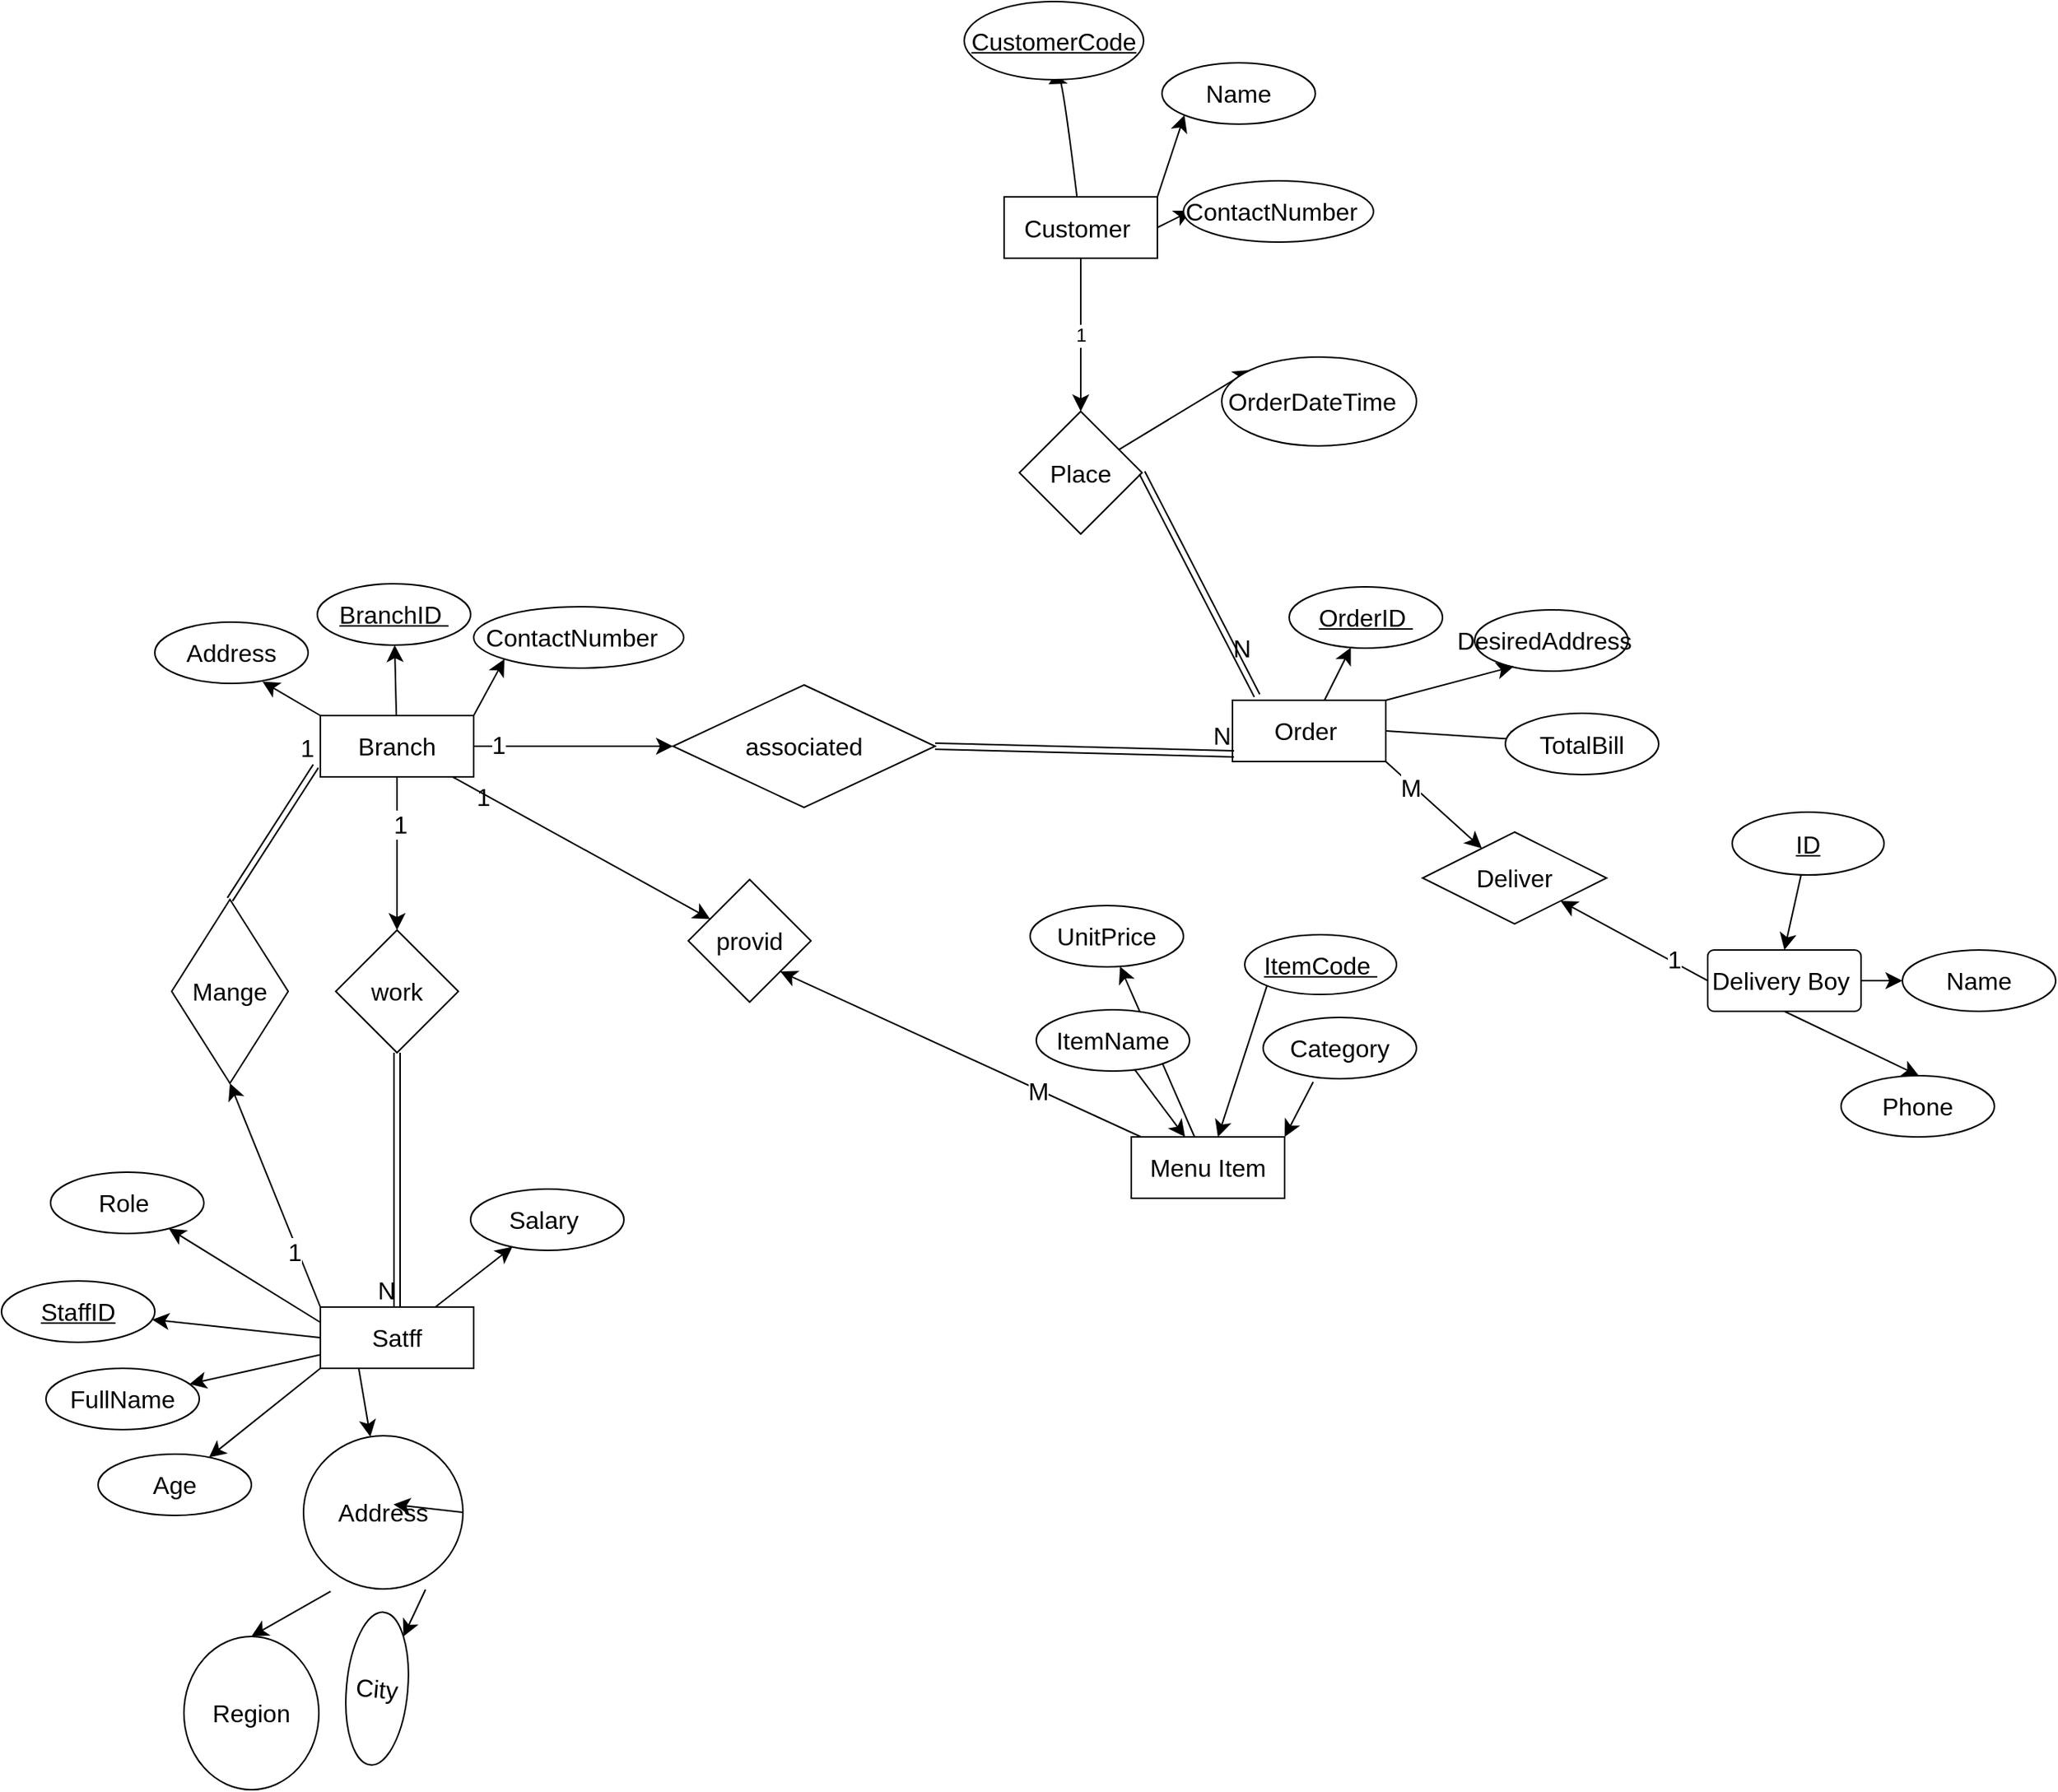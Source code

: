 <mxfile version="22.1.17" type="github">
  <diagram name="Page-1" id="SAqp4qNK8b6NkA4JYdUY">
    <mxGraphModel dx="3350" dy="1215" grid="0" gridSize="10" guides="1" tooltips="1" connect="1" arrows="1" fold="1" page="0" pageScale="1" pageWidth="850" pageHeight="1100" math="0" shadow="0">
      <root>
        <mxCell id="0" />
        <mxCell id="1" parent="0" />
        <mxCell id="2K0EcX-tQgdoXk2rNR8u-175" value="" style="edgeStyle=none;curved=1;rounded=0;orthogonalLoop=1;jettySize=auto;html=1;fontSize=12;startSize=8;endSize=8;" edge="1" parent="1" source="2K0EcX-tQgdoXk2rNR8u-1" target="2K0EcX-tQgdoXk2rNR8u-172">
          <mxGeometry relative="1" as="geometry" />
        </mxCell>
        <mxCell id="2K0EcX-tQgdoXk2rNR8u-192" value="" style="edgeStyle=none;curved=1;rounded=0;orthogonalLoop=1;jettySize=auto;html=1;fontSize=12;startSize=8;endSize=8;" edge="1" parent="1" source="2K0EcX-tQgdoXk2rNR8u-1" target="2K0EcX-tQgdoXk2rNR8u-191">
          <mxGeometry relative="1" as="geometry" />
        </mxCell>
        <mxCell id="2K0EcX-tQgdoXk2rNR8u-201" value="1" style="edgeLabel;html=1;align=center;verticalAlign=middle;resizable=0;points=[];fontSize=16;" vertex="1" connectable="0" parent="2K0EcX-tQgdoXk2rNR8u-192">
          <mxGeometry x="-0.411" y="2" relative="1" as="geometry">
            <mxPoint y="1" as="offset" />
          </mxGeometry>
        </mxCell>
        <mxCell id="2K0EcX-tQgdoXk2rNR8u-257" value="" style="edgeStyle=none;curved=1;rounded=0;orthogonalLoop=1;jettySize=auto;html=1;fontSize=12;startSize=8;endSize=8;" edge="1" parent="1" source="2K0EcX-tQgdoXk2rNR8u-1" target="2K0EcX-tQgdoXk2rNR8u-256">
          <mxGeometry relative="1" as="geometry" />
        </mxCell>
        <mxCell id="2K0EcX-tQgdoXk2rNR8u-267" value="" style="edgeStyle=none;curved=1;rounded=0;orthogonalLoop=1;jettySize=auto;html=1;fontSize=12;startSize=8;endSize=8;" edge="1" parent="1" source="2K0EcX-tQgdoXk2rNR8u-1" target="2K0EcX-tQgdoXk2rNR8u-266">
          <mxGeometry relative="1" as="geometry" />
        </mxCell>
        <mxCell id="2K0EcX-tQgdoXk2rNR8u-271" value="1" style="edgeLabel;html=1;align=center;verticalAlign=middle;resizable=0;points=[];fontSize=16;" vertex="1" connectable="0" parent="2K0EcX-tQgdoXk2rNR8u-267">
          <mxGeometry x="-0.765" y="1" relative="1" as="geometry">
            <mxPoint as="offset" />
          </mxGeometry>
        </mxCell>
        <mxCell id="2K0EcX-tQgdoXk2rNR8u-273" style="edgeStyle=none;curved=1;rounded=0;orthogonalLoop=1;jettySize=auto;html=1;exitX=1;exitY=0;exitDx=0;exitDy=0;entryX=0;entryY=1;entryDx=0;entryDy=0;fontSize=12;startSize=8;endSize=8;" edge="1" parent="1" source="2K0EcX-tQgdoXk2rNR8u-1" target="2K0EcX-tQgdoXk2rNR8u-173">
          <mxGeometry relative="1" as="geometry" />
        </mxCell>
        <mxCell id="2K0EcX-tQgdoXk2rNR8u-1" value="Branch" style="whiteSpace=wrap;html=1;align=center;fontSize=16;" vertex="1" parent="1">
          <mxGeometry x="-438" y="702" width="100" height="40" as="geometry" />
        </mxCell>
        <mxCell id="2K0EcX-tQgdoXk2rNR8u-172" value="BranchID&amp;nbsp;" style="ellipse;whiteSpace=wrap;html=1;align=center;fontStyle=4;fontSize=16;" vertex="1" parent="1">
          <mxGeometry x="-440" y="616" width="100" height="40" as="geometry" />
        </mxCell>
        <mxCell id="2K0EcX-tQgdoXk2rNR8u-173" value="ContactNumber&amp;nbsp;&amp;nbsp;" style="ellipse;whiteSpace=wrap;html=1;align=center;fontSize=16;" vertex="1" parent="1">
          <mxGeometry x="-338" y="631" width="137" height="40" as="geometry" />
        </mxCell>
        <mxCell id="2K0EcX-tQgdoXk2rNR8u-174" value="Address" style="ellipse;whiteSpace=wrap;html=1;align=center;fontSize=16;" vertex="1" parent="1">
          <mxGeometry x="-546" y="641" width="100" height="40" as="geometry" />
        </mxCell>
        <mxCell id="2K0EcX-tQgdoXk2rNR8u-197" style="edgeStyle=none;curved=1;rounded=0;orthogonalLoop=1;jettySize=auto;html=1;exitX=0;exitY=0;exitDx=0;exitDy=0;entryX=1;entryY=0.5;entryDx=0;entryDy=0;fontSize=12;startSize=8;endSize=8;" edge="1" parent="1" source="2K0EcX-tQgdoXk2rNR8u-176" target="2K0EcX-tQgdoXk2rNR8u-194">
          <mxGeometry relative="1" as="geometry" />
        </mxCell>
        <mxCell id="2K0EcX-tQgdoXk2rNR8u-200" value="1" style="edgeLabel;html=1;align=center;verticalAlign=middle;resizable=0;points=[];fontSize=16;" vertex="1" connectable="0" parent="2K0EcX-tQgdoXk2rNR8u-197">
          <mxGeometry x="-0.491" y="2" relative="1" as="geometry">
            <mxPoint as="offset" />
          </mxGeometry>
        </mxCell>
        <mxCell id="2K0EcX-tQgdoXk2rNR8u-203" value="" style="edgeStyle=none;curved=1;rounded=0;orthogonalLoop=1;jettySize=auto;html=1;fontSize=12;startSize=8;endSize=8;" edge="1" parent="1" source="2K0EcX-tQgdoXk2rNR8u-176" target="2K0EcX-tQgdoXk2rNR8u-178">
          <mxGeometry relative="1" as="geometry" />
        </mxCell>
        <mxCell id="2K0EcX-tQgdoXk2rNR8u-204" style="edgeStyle=none;curved=1;rounded=0;orthogonalLoop=1;jettySize=auto;html=1;exitX=0;exitY=0.25;exitDx=0;exitDy=0;fontSize=12;startSize=8;endSize=8;" edge="1" parent="1" source="2K0EcX-tQgdoXk2rNR8u-176" target="2K0EcX-tQgdoXk2rNR8u-180">
          <mxGeometry relative="1" as="geometry" />
        </mxCell>
        <mxCell id="2K0EcX-tQgdoXk2rNR8u-205" style="edgeStyle=none;curved=1;rounded=0;orthogonalLoop=1;jettySize=auto;html=1;exitX=0;exitY=0.5;exitDx=0;exitDy=0;fontSize=12;startSize=8;endSize=8;" edge="1" parent="1" source="2K0EcX-tQgdoXk2rNR8u-176" target="2K0EcX-tQgdoXk2rNR8u-177">
          <mxGeometry relative="1" as="geometry" />
        </mxCell>
        <mxCell id="2K0EcX-tQgdoXk2rNR8u-206" style="edgeStyle=none;curved=1;rounded=0;orthogonalLoop=1;jettySize=auto;html=1;exitX=0;exitY=1;exitDx=0;exitDy=0;fontSize=12;startSize=8;endSize=8;" edge="1" parent="1" source="2K0EcX-tQgdoXk2rNR8u-176" target="2K0EcX-tQgdoXk2rNR8u-179">
          <mxGeometry relative="1" as="geometry" />
        </mxCell>
        <mxCell id="2K0EcX-tQgdoXk2rNR8u-207" style="edgeStyle=none;curved=1;rounded=0;orthogonalLoop=1;jettySize=auto;html=1;exitX=0.25;exitY=1;exitDx=0;exitDy=0;fontSize=12;startSize=8;endSize=8;" edge="1" parent="1" source="2K0EcX-tQgdoXk2rNR8u-176" target="2K0EcX-tQgdoXk2rNR8u-181">
          <mxGeometry relative="1" as="geometry" />
        </mxCell>
        <mxCell id="2K0EcX-tQgdoXk2rNR8u-208" style="edgeStyle=none;curved=1;rounded=0;orthogonalLoop=1;jettySize=auto;html=1;exitX=0.75;exitY=0;exitDx=0;exitDy=0;fontSize=12;startSize=8;endSize=8;" edge="1" parent="1" source="2K0EcX-tQgdoXk2rNR8u-176" target="2K0EcX-tQgdoXk2rNR8u-182">
          <mxGeometry relative="1" as="geometry" />
        </mxCell>
        <mxCell id="2K0EcX-tQgdoXk2rNR8u-176" value="Satff" style="whiteSpace=wrap;html=1;align=center;fontSize=16;" vertex="1" parent="1">
          <mxGeometry x="-438" y="1088" width="100" height="40" as="geometry" />
        </mxCell>
        <mxCell id="2K0EcX-tQgdoXk2rNR8u-177" value="StaffID" style="ellipse;whiteSpace=wrap;html=1;align=center;fontStyle=4;fontSize=16;" vertex="1" parent="1">
          <mxGeometry x="-646" y="1071" width="100" height="40" as="geometry" />
        </mxCell>
        <mxCell id="2K0EcX-tQgdoXk2rNR8u-178" value="FullName" style="ellipse;whiteSpace=wrap;html=1;align=center;fontSize=16;" vertex="1" parent="1">
          <mxGeometry x="-617" y="1128" width="100" height="40" as="geometry" />
        </mxCell>
        <mxCell id="2K0EcX-tQgdoXk2rNR8u-179" value="Age" style="ellipse;whiteSpace=wrap;html=1;align=center;fontSize=16;" vertex="1" parent="1">
          <mxGeometry x="-583" y="1184" width="100" height="40" as="geometry" />
        </mxCell>
        <mxCell id="2K0EcX-tQgdoXk2rNR8u-180" value="Role&amp;nbsp;" style="ellipse;whiteSpace=wrap;html=1;align=center;fontSize=16;" vertex="1" parent="1">
          <mxGeometry x="-614" y="1000" width="100" height="40" as="geometry" />
        </mxCell>
        <mxCell id="2K0EcX-tQgdoXk2rNR8u-181" value="Address" style="ellipse;whiteSpace=wrap;html=1;align=center;fontSize=16;direction=south;" vertex="1" parent="1">
          <mxGeometry x="-449" y="1172" width="104" height="100" as="geometry" />
        </mxCell>
        <mxCell id="2K0EcX-tQgdoXk2rNR8u-182" value="Salary&amp;nbsp;" style="ellipse;whiteSpace=wrap;html=1;align=center;fontSize=16;" vertex="1" parent="1">
          <mxGeometry x="-340" y="1011" width="100" height="40" as="geometry" />
        </mxCell>
        <mxCell id="2K0EcX-tQgdoXk2rNR8u-183" value="" style="endArrow=classic;html=1;rounded=0;fontSize=12;startSize=8;endSize=8;curved=1;exitX=1.004;exitY=0.235;exitDx=0;exitDy=0;exitPerimeter=0;entryX=0;entryY=0;entryDx=0;entryDy=0;" edge="1" parent="1" source="2K0EcX-tQgdoXk2rNR8u-181" target="2K0EcX-tQgdoXk2rNR8u-187">
          <mxGeometry width="50" height="50" relative="1" as="geometry">
            <mxPoint x="-401" y="1234" as="sourcePoint" />
            <mxPoint x="-351" y="1184" as="targetPoint" />
          </mxGeometry>
        </mxCell>
        <mxCell id="2K0EcX-tQgdoXk2rNR8u-184" value="" style="endArrow=classic;html=1;rounded=0;fontSize=12;startSize=8;endSize=8;curved=1;exitX=1.016;exitY=0.83;exitDx=0;exitDy=0;exitPerimeter=0;entryX=0;entryY=0.5;entryDx=0;entryDy=0;" edge="1" parent="1" source="2K0EcX-tQgdoXk2rNR8u-181" target="2K0EcX-tQgdoXk2rNR8u-186">
          <mxGeometry width="50" height="50" relative="1" as="geometry">
            <mxPoint x="-401" y="1255" as="sourcePoint" />
            <mxPoint x="-329" y="1255" as="targetPoint" />
          </mxGeometry>
        </mxCell>
        <mxCell id="2K0EcX-tQgdoXk2rNR8u-186" value="Region" style="ellipse;whiteSpace=wrap;html=1;align=center;fontSize=16;direction=south;" vertex="1" parent="1">
          <mxGeometry x="-527" y="1303" width="88" height="100" as="geometry" />
        </mxCell>
        <mxCell id="2K0EcX-tQgdoXk2rNR8u-187" value="City" style="ellipse;whiteSpace=wrap;html=1;align=center;fontSize=16;rotation=5;direction=south;" vertex="1" parent="1">
          <mxGeometry x="-421" y="1287" width="40" height="100" as="geometry" />
        </mxCell>
        <mxCell id="2K0EcX-tQgdoXk2rNR8u-191" value="work" style="rhombus;whiteSpace=wrap;html=1;fontSize=16;" vertex="1" parent="1">
          <mxGeometry x="-428" y="842" width="80" height="80" as="geometry" />
        </mxCell>
        <mxCell id="2K0EcX-tQgdoXk2rNR8u-194" value="Mange" style="shape=rhombus;perimeter=rhombusPerimeter;whiteSpace=wrap;html=1;align=center;fontSize=16;direction=south;" vertex="1" parent="1">
          <mxGeometry x="-535" y="822" width="76" height="120" as="geometry" />
        </mxCell>
        <mxCell id="2K0EcX-tQgdoXk2rNR8u-198" value="" style="shape=link;html=1;rounded=0;fontSize=12;startSize=8;endSize=8;curved=1;exitX=0;exitY=0.5;exitDx=0;exitDy=0;" edge="1" parent="1" source="2K0EcX-tQgdoXk2rNR8u-194">
          <mxGeometry relative="1" as="geometry">
            <mxPoint x="-179" y="973" as="sourcePoint" />
            <mxPoint x="-441" y="735" as="targetPoint" />
          </mxGeometry>
        </mxCell>
        <mxCell id="2K0EcX-tQgdoXk2rNR8u-199" value="1" style="resizable=0;html=1;whiteSpace=wrap;align=right;verticalAlign=bottom;fontSize=16;" connectable="0" vertex="1" parent="2K0EcX-tQgdoXk2rNR8u-198">
          <mxGeometry x="1" relative="1" as="geometry" />
        </mxCell>
        <mxCell id="2K0EcX-tQgdoXk2rNR8u-213" value="" style="edgeStyle=none;curved=1;rounded=0;orthogonalLoop=1;jettySize=auto;html=1;fontSize=12;startSize=8;endSize=8;" edge="1" parent="1" source="2K0EcX-tQgdoXk2rNR8u-209">
          <mxGeometry relative="1" as="geometry">
            <mxPoint x="37" y="290" as="targetPoint" />
            <Array as="points">
              <mxPoint x="46" y="285" />
            </Array>
          </mxGeometry>
        </mxCell>
        <mxCell id="2K0EcX-tQgdoXk2rNR8u-214" style="edgeStyle=none;curved=1;rounded=0;orthogonalLoop=1;jettySize=auto;html=1;exitX=1;exitY=0;exitDx=0;exitDy=0;entryX=0;entryY=1;entryDx=0;entryDy=0;fontSize=12;startSize=8;endSize=8;" edge="1" parent="1" source="2K0EcX-tQgdoXk2rNR8u-209" target="2K0EcX-tQgdoXk2rNR8u-211">
          <mxGeometry relative="1" as="geometry" />
        </mxCell>
        <mxCell id="2K0EcX-tQgdoXk2rNR8u-215" style="edgeStyle=none;curved=1;rounded=0;orthogonalLoop=1;jettySize=auto;html=1;exitX=1;exitY=0.5;exitDx=0;exitDy=0;entryX=0;entryY=0.5;entryDx=0;entryDy=0;fontSize=12;startSize=8;endSize=8;" edge="1" parent="1" source="2K0EcX-tQgdoXk2rNR8u-209">
          <mxGeometry relative="1" as="geometry">
            <mxPoint x="130.0" y="372.5" as="targetPoint" />
          </mxGeometry>
        </mxCell>
        <mxCell id="2K0EcX-tQgdoXk2rNR8u-249" value="1" style="edgeStyle=none;curved=1;rounded=0;orthogonalLoop=1;jettySize=auto;html=1;fontSize=12;startSize=8;endSize=8;" edge="1" parent="1" source="2K0EcX-tQgdoXk2rNR8u-209" target="2K0EcX-tQgdoXk2rNR8u-248">
          <mxGeometry relative="1" as="geometry" />
        </mxCell>
        <mxCell id="2K0EcX-tQgdoXk2rNR8u-209" value="Customer&amp;nbsp;" style="whiteSpace=wrap;html=1;align=center;fontSize=16;" vertex="1" parent="1">
          <mxGeometry x="8" y="363.5" width="100" height="40" as="geometry" />
        </mxCell>
        <mxCell id="2K0EcX-tQgdoXk2rNR8u-210" value="CustomerCode" style="ellipse;whiteSpace=wrap;html=1;align=center;fontStyle=4;fontSize=16;" vertex="1" parent="1">
          <mxGeometry x="-18" y="236" width="117" height="51" as="geometry" />
        </mxCell>
        <mxCell id="2K0EcX-tQgdoXk2rNR8u-211" value="Name" style="ellipse;whiteSpace=wrap;html=1;align=center;fontSize=16;" vertex="1" parent="1">
          <mxGeometry x="111" y="276" width="100" height="40" as="geometry" />
        </mxCell>
        <mxCell id="2K0EcX-tQgdoXk2rNR8u-212" value="ContactNumber&amp;nbsp;&amp;nbsp;" style="ellipse;whiteSpace=wrap;html=1;align=center;fontSize=16;" vertex="1" parent="1">
          <mxGeometry x="125" y="353" width="124" height="40" as="geometry" />
        </mxCell>
        <mxCell id="2K0EcX-tQgdoXk2rNR8u-221" value="" style="edgeStyle=none;curved=1;rounded=0;orthogonalLoop=1;jettySize=auto;html=1;fontSize=12;startSize=8;endSize=8;" edge="1" parent="1" source="2K0EcX-tQgdoXk2rNR8u-216" target="2K0EcX-tQgdoXk2rNR8u-219">
          <mxGeometry relative="1" as="geometry" />
        </mxCell>
        <mxCell id="2K0EcX-tQgdoXk2rNR8u-258" style="edgeStyle=none;curved=1;rounded=0;orthogonalLoop=1;jettySize=auto;html=1;entryX=1;entryY=1;entryDx=0;entryDy=0;fontSize=12;startSize=8;endSize=8;" edge="1" parent="1" source="2K0EcX-tQgdoXk2rNR8u-216" target="2K0EcX-tQgdoXk2rNR8u-256">
          <mxGeometry relative="1" as="geometry" />
        </mxCell>
        <mxCell id="2K0EcX-tQgdoXk2rNR8u-260" value="M" style="edgeLabel;html=1;align=center;verticalAlign=middle;resizable=0;points=[];fontSize=16;" vertex="1" connectable="0" parent="2K0EcX-tQgdoXk2rNR8u-258">
          <mxGeometry x="-0.423" y="1" relative="1" as="geometry">
            <mxPoint as="offset" />
          </mxGeometry>
        </mxCell>
        <mxCell id="2K0EcX-tQgdoXk2rNR8u-216" value="Menu Item" style="whiteSpace=wrap;html=1;align=center;fontSize=16;" vertex="1" parent="1">
          <mxGeometry x="91" y="977" width="100" height="40" as="geometry" />
        </mxCell>
        <mxCell id="2K0EcX-tQgdoXk2rNR8u-223" style="edgeStyle=none;curved=1;rounded=0;orthogonalLoop=1;jettySize=auto;html=1;exitX=0;exitY=1;exitDx=0;exitDy=0;fontSize=12;startSize=8;endSize=8;" edge="1" parent="1" source="2K0EcX-tQgdoXk2rNR8u-217" target="2K0EcX-tQgdoXk2rNR8u-216">
          <mxGeometry relative="1" as="geometry" />
        </mxCell>
        <mxCell id="2K0EcX-tQgdoXk2rNR8u-217" value="ItemCode&amp;nbsp;" style="ellipse;whiteSpace=wrap;html=1;align=center;fontStyle=4;fontSize=16;" vertex="1" parent="1">
          <mxGeometry x="165" y="845" width="99" height="39" as="geometry" />
        </mxCell>
        <mxCell id="2K0EcX-tQgdoXk2rNR8u-222" value="" style="edgeStyle=none;curved=1;rounded=0;orthogonalLoop=1;jettySize=auto;html=1;fontSize=12;startSize=8;endSize=8;" edge="1" parent="1" source="2K0EcX-tQgdoXk2rNR8u-218" target="2K0EcX-tQgdoXk2rNR8u-216">
          <mxGeometry relative="1" as="geometry" />
        </mxCell>
        <mxCell id="2K0EcX-tQgdoXk2rNR8u-218" value="ItemName" style="ellipse;whiteSpace=wrap;html=1;align=center;fontSize=16;direction=west;" vertex="1" parent="1">
          <mxGeometry x="29" y="894" width="100" height="40" as="geometry" />
        </mxCell>
        <mxCell id="2K0EcX-tQgdoXk2rNR8u-219" value="UnitPrice" style="ellipse;whiteSpace=wrap;html=1;align=center;fontSize=16;" vertex="1" parent="1">
          <mxGeometry x="25" y="826" width="100" height="40" as="geometry" />
        </mxCell>
        <mxCell id="2K0EcX-tQgdoXk2rNR8u-224" style="edgeStyle=none;curved=1;rounded=0;orthogonalLoop=1;jettySize=auto;html=1;exitX=0;exitY=1;exitDx=0;exitDy=0;entryX=1;entryY=0;entryDx=0;entryDy=0;fontSize=12;startSize=8;endSize=8;" edge="1" parent="1" target="2K0EcX-tQgdoXk2rNR8u-216">
          <mxGeometry relative="1" as="geometry">
            <mxPoint x="209.645" y="941.142" as="sourcePoint" />
          </mxGeometry>
        </mxCell>
        <mxCell id="2K0EcX-tQgdoXk2rNR8u-220" value="Category" style="ellipse;whiteSpace=wrap;html=1;align=center;fontSize=16;" vertex="1" parent="1">
          <mxGeometry x="177" y="899" width="100" height="40" as="geometry" />
        </mxCell>
        <mxCell id="2K0EcX-tQgdoXk2rNR8u-239" value="" style="edgeStyle=none;curved=1;rounded=0;orthogonalLoop=1;jettySize=auto;html=1;fontSize=12;startSize=8;endSize=8;" edge="1" parent="1" source="2K0EcX-tQgdoXk2rNR8u-225" target="2K0EcX-tQgdoXk2rNR8u-226">
          <mxGeometry relative="1" as="geometry" />
        </mxCell>
        <mxCell id="2K0EcX-tQgdoXk2rNR8u-241" style="edgeStyle=none;curved=1;rounded=0;orthogonalLoop=1;jettySize=auto;html=1;exitX=1;exitY=0.5;exitDx=0;exitDy=0;entryX=0;entryY=0.5;entryDx=0;entryDy=0;fontSize=12;startSize=8;endSize=8;" edge="1" parent="1" source="2K0EcX-tQgdoXk2rNR8u-225">
          <mxGeometry relative="1" as="geometry">
            <mxPoint x="349" y="718.0" as="targetPoint" />
          </mxGeometry>
        </mxCell>
        <mxCell id="2K0EcX-tQgdoXk2rNR8u-242" style="edgeStyle=none;curved=1;rounded=0;orthogonalLoop=1;jettySize=auto;html=1;entryX=0;entryY=0;entryDx=0;entryDy=0;fontSize=12;startSize=8;endSize=8;" edge="1" parent="1" source="2K0EcX-tQgdoXk2rNR8u-248" target="2K0EcX-tQgdoXk2rNR8u-229">
          <mxGeometry relative="1" as="geometry" />
        </mxCell>
        <mxCell id="2K0EcX-tQgdoXk2rNR8u-274" style="edgeStyle=none;curved=1;rounded=0;orthogonalLoop=1;jettySize=auto;html=1;exitX=1;exitY=1;exitDx=0;exitDy=0;fontSize=12;startSize=8;endSize=8;" edge="1" parent="1" source="2K0EcX-tQgdoXk2rNR8u-225" target="2K0EcX-tQgdoXk2rNR8u-275">
          <mxGeometry relative="1" as="geometry">
            <mxPoint x="320.623" y="795.48" as="targetPoint" />
          </mxGeometry>
        </mxCell>
        <mxCell id="2K0EcX-tQgdoXk2rNR8u-278" value="M" style="edgeLabel;html=1;align=center;verticalAlign=middle;resizable=0;points=[];fontSize=16;" vertex="1" connectable="0" parent="2K0EcX-tQgdoXk2rNR8u-274">
          <mxGeometry x="-0.44" y="-2" relative="1" as="geometry">
            <mxPoint as="offset" />
          </mxGeometry>
        </mxCell>
        <mxCell id="2K0EcX-tQgdoXk2rNR8u-225" value="Order&amp;nbsp;" style="whiteSpace=wrap;html=1;align=center;fontSize=16;" vertex="1" parent="1">
          <mxGeometry x="157" y="692" width="100" height="40" as="geometry" />
        </mxCell>
        <mxCell id="2K0EcX-tQgdoXk2rNR8u-226" value="OrderID&amp;nbsp;" style="ellipse;whiteSpace=wrap;html=1;align=center;fontStyle=4;fontSize=16;" vertex="1" parent="1">
          <mxGeometry x="194" y="618" width="100" height="40" as="geometry" />
        </mxCell>
        <mxCell id="2K0EcX-tQgdoXk2rNR8u-227" value="DesiredAddress&amp;nbsp;&amp;nbsp;" style="ellipse;whiteSpace=wrap;html=1;align=center;fontSize=16;" vertex="1" parent="1">
          <mxGeometry x="315" y="633" width="100" height="40" as="geometry" />
        </mxCell>
        <mxCell id="2K0EcX-tQgdoXk2rNR8u-228" value="TotalBill" style="ellipse;whiteSpace=wrap;html=1;align=center;fontSize=16;" vertex="1" parent="1">
          <mxGeometry x="335" y="700.5" width="100" height="40" as="geometry" />
        </mxCell>
        <mxCell id="2K0EcX-tQgdoXk2rNR8u-229" value="OrderDateTime&amp;nbsp;&amp;nbsp;" style="ellipse;whiteSpace=wrap;html=1;align=center;fontSize=16;" vertex="1" parent="1">
          <mxGeometry x="150" y="468" width="127" height="58" as="geometry" />
        </mxCell>
        <mxCell id="2K0EcX-tQgdoXk2rNR8u-236" style="edgeStyle=none;curved=1;rounded=0;orthogonalLoop=1;jettySize=auto;html=1;exitX=1;exitY=0.5;exitDx=0;exitDy=0;fontSize=12;startSize=8;endSize=8;" edge="1" parent="1" source="2K0EcX-tQgdoXk2rNR8u-230" target="2K0EcX-tQgdoXk2rNR8u-232">
          <mxGeometry relative="1" as="geometry" />
        </mxCell>
        <mxCell id="2K0EcX-tQgdoXk2rNR8u-276" style="edgeStyle=none;curved=1;rounded=0;orthogonalLoop=1;jettySize=auto;html=1;exitX=0;exitY=0.5;exitDx=0;exitDy=0;entryX=1;entryY=1;entryDx=0;entryDy=0;fontSize=12;startSize=8;endSize=8;" edge="1" parent="1" source="2K0EcX-tQgdoXk2rNR8u-230" target="2K0EcX-tQgdoXk2rNR8u-275">
          <mxGeometry relative="1" as="geometry" />
        </mxCell>
        <mxCell id="2K0EcX-tQgdoXk2rNR8u-277" value="1" style="edgeLabel;html=1;align=center;verticalAlign=middle;resizable=0;points=[];fontSize=16;" vertex="1" connectable="0" parent="2K0EcX-tQgdoXk2rNR8u-276">
          <mxGeometry x="-0.495" y="-1" relative="1" as="geometry">
            <mxPoint x="1" as="offset" />
          </mxGeometry>
        </mxCell>
        <mxCell id="2K0EcX-tQgdoXk2rNR8u-230" value="Delivery Boy&amp;nbsp;" style="rounded=1;arcSize=10;whiteSpace=wrap;html=1;align=center;fontSize=16;" vertex="1" parent="1">
          <mxGeometry x="467" y="855" width="100" height="40" as="geometry" />
        </mxCell>
        <mxCell id="2K0EcX-tQgdoXk2rNR8u-235" value="" style="edgeStyle=none;curved=1;rounded=0;orthogonalLoop=1;jettySize=auto;html=1;fontSize=12;startSize=8;endSize=8;entryX=0.5;entryY=0;entryDx=0;entryDy=0;" edge="1" parent="1" source="2K0EcX-tQgdoXk2rNR8u-231" target="2K0EcX-tQgdoXk2rNR8u-230">
          <mxGeometry relative="1" as="geometry" />
        </mxCell>
        <mxCell id="2K0EcX-tQgdoXk2rNR8u-231" value="ID" style="ellipse;whiteSpace=wrap;html=1;align=center;fontStyle=4;fontSize=16;" vertex="1" parent="1">
          <mxGeometry x="483" y="765" width="99" height="41" as="geometry" />
        </mxCell>
        <mxCell id="2K0EcX-tQgdoXk2rNR8u-232" value="Name" style="ellipse;whiteSpace=wrap;html=1;align=center;fontSize=16;" vertex="1" parent="1">
          <mxGeometry x="594" y="855" width="100" height="40" as="geometry" />
        </mxCell>
        <mxCell id="2K0EcX-tQgdoXk2rNR8u-233" value="Phone" style="ellipse;whiteSpace=wrap;html=1;align=center;fontSize=16;" vertex="1" parent="1">
          <mxGeometry x="554" y="937" width="100" height="40" as="geometry" />
        </mxCell>
        <mxCell id="2K0EcX-tQgdoXk2rNR8u-234" style="edgeStyle=none;curved=1;rounded=0;orthogonalLoop=1;jettySize=auto;html=1;exitX=0.5;exitY=1;exitDx=0;exitDy=0;fontSize=12;startSize=8;endSize=8;" edge="1" parent="1" source="2K0EcX-tQgdoXk2rNR8u-231" target="2K0EcX-tQgdoXk2rNR8u-231">
          <mxGeometry relative="1" as="geometry" />
        </mxCell>
        <mxCell id="2K0EcX-tQgdoXk2rNR8u-237" style="edgeStyle=none;curved=1;rounded=0;orthogonalLoop=1;jettySize=auto;html=1;exitX=0.5;exitY=1;exitDx=0;exitDy=0;entryX=0.508;entryY=0.003;entryDx=0;entryDy=0;entryPerimeter=0;fontSize=12;startSize=8;endSize=8;" edge="1" parent="1" source="2K0EcX-tQgdoXk2rNR8u-230" target="2K0EcX-tQgdoXk2rNR8u-233">
          <mxGeometry relative="1" as="geometry" />
        </mxCell>
        <mxCell id="2K0EcX-tQgdoXk2rNR8u-240" style="edgeStyle=none;curved=1;rounded=0;orthogonalLoop=1;jettySize=auto;html=1;exitX=1;exitY=0;exitDx=0;exitDy=0;entryX=0.254;entryY=0.923;entryDx=0;entryDy=0;entryPerimeter=0;fontSize=12;startSize=8;endSize=8;" edge="1" parent="1" source="2K0EcX-tQgdoXk2rNR8u-225" target="2K0EcX-tQgdoXk2rNR8u-227">
          <mxGeometry relative="1" as="geometry" />
        </mxCell>
        <mxCell id="2K0EcX-tQgdoXk2rNR8u-248" value="Place" style="rhombus;whiteSpace=wrap;html=1;fontSize=16;" vertex="1" parent="1">
          <mxGeometry x="18" y="503.5" width="80" height="80" as="geometry" />
        </mxCell>
        <mxCell id="2K0EcX-tQgdoXk2rNR8u-252" value="" style="shape=link;html=1;rounded=0;fontSize=12;startSize=8;endSize=8;curved=1;exitX=1;exitY=0.5;exitDx=0;exitDy=0;" edge="1" parent="1" source="2K0EcX-tQgdoXk2rNR8u-248">
          <mxGeometry relative="1" as="geometry">
            <mxPoint x="105" y="681.5" as="sourcePoint" />
            <mxPoint x="173" y="689" as="targetPoint" />
          </mxGeometry>
        </mxCell>
        <mxCell id="2K0EcX-tQgdoXk2rNR8u-253" value="N" style="resizable=0;html=1;whiteSpace=wrap;align=right;verticalAlign=bottom;fontSize=16;" connectable="0" vertex="1" parent="2K0EcX-tQgdoXk2rNR8u-252">
          <mxGeometry x="1" relative="1" as="geometry">
            <mxPoint x="-2" y="-19" as="offset" />
          </mxGeometry>
        </mxCell>
        <mxCell id="2K0EcX-tQgdoXk2rNR8u-256" value="provid" style="rhombus;whiteSpace=wrap;html=1;fontSize=16;" vertex="1" parent="1">
          <mxGeometry x="-198" y="809" width="80" height="80" as="geometry" />
        </mxCell>
        <mxCell id="2K0EcX-tQgdoXk2rNR8u-259" value="1" style="text;html=1;align=center;verticalAlign=middle;resizable=0;points=[];autosize=1;strokeColor=none;fillColor=none;fontSize=16;" vertex="1" parent="1">
          <mxGeometry x="-346" y="739" width="27" height="31" as="geometry" />
        </mxCell>
        <mxCell id="2K0EcX-tQgdoXk2rNR8u-266" value="associated" style="rhombus;whiteSpace=wrap;html=1;fontSize=16;" vertex="1" parent="1">
          <mxGeometry x="-208" y="682" width="171" height="80" as="geometry" />
        </mxCell>
        <mxCell id="2K0EcX-tQgdoXk2rNR8u-269" value="" style="shape=link;html=1;rounded=0;fontSize=12;startSize=8;endSize=8;curved=1;exitX=1;exitY=0.5;exitDx=0;exitDy=0;" edge="1" parent="1" source="2K0EcX-tQgdoXk2rNR8u-266">
          <mxGeometry relative="1" as="geometry">
            <mxPoint x="28" y="736" as="sourcePoint" />
            <mxPoint x="158" y="727" as="targetPoint" />
          </mxGeometry>
        </mxCell>
        <mxCell id="2K0EcX-tQgdoXk2rNR8u-270" value="N" style="resizable=0;html=1;whiteSpace=wrap;align=right;verticalAlign=bottom;fontSize=16;" connectable="0" vertex="1" parent="2K0EcX-tQgdoXk2rNR8u-269">
          <mxGeometry x="1" relative="1" as="geometry" />
        </mxCell>
        <mxCell id="2K0EcX-tQgdoXk2rNR8u-272" style="edgeStyle=none;curved=1;rounded=0;orthogonalLoop=1;jettySize=auto;html=1;exitX=0;exitY=0;exitDx=0;exitDy=0;entryX=0.702;entryY=0.97;entryDx=0;entryDy=0;entryPerimeter=0;fontSize=12;startSize=8;endSize=8;" edge="1" parent="1" source="2K0EcX-tQgdoXk2rNR8u-1" target="2K0EcX-tQgdoXk2rNR8u-174">
          <mxGeometry relative="1" as="geometry" />
        </mxCell>
        <mxCell id="2K0EcX-tQgdoXk2rNR8u-275" value="Deliver" style="shape=rhombus;perimeter=rhombusPerimeter;whiteSpace=wrap;html=1;align=center;fontSize=16;" vertex="1" parent="1">
          <mxGeometry x="281.003" y="778.0" width="120" height="60" as="geometry" />
        </mxCell>
        <mxCell id="2K0EcX-tQgdoXk2rNR8u-279" value="" style="shape=link;html=1;rounded=0;fontSize=12;startSize=8;endSize=8;curved=1;entryX=0.5;entryY=0;entryDx=0;entryDy=0;exitX=0.5;exitY=1;exitDx=0;exitDy=0;" edge="1" parent="1" source="2K0EcX-tQgdoXk2rNR8u-191" target="2K0EcX-tQgdoXk2rNR8u-176">
          <mxGeometry relative="1" as="geometry">
            <mxPoint x="-387" y="931.14" as="sourcePoint" />
            <mxPoint x="-227" y="931.14" as="targetPoint" />
          </mxGeometry>
        </mxCell>
        <mxCell id="2K0EcX-tQgdoXk2rNR8u-280" value="N" style="resizable=0;html=1;whiteSpace=wrap;align=right;verticalAlign=bottom;fontSize=16;" connectable="0" vertex="1" parent="2K0EcX-tQgdoXk2rNR8u-279">
          <mxGeometry x="1" relative="1" as="geometry" />
        </mxCell>
        <mxCell id="2K0EcX-tQgdoXk2rNR8u-281" style="edgeStyle=none;curved=1;rounded=0;orthogonalLoop=1;jettySize=auto;html=1;exitX=0.5;exitY=0;exitDx=0;exitDy=0;entryX=0.448;entryY=0.436;entryDx=0;entryDy=0;entryPerimeter=0;fontSize=12;startSize=8;endSize=8;" edge="1" parent="1" source="2K0EcX-tQgdoXk2rNR8u-181" target="2K0EcX-tQgdoXk2rNR8u-181">
          <mxGeometry relative="1" as="geometry" />
        </mxCell>
      </root>
    </mxGraphModel>
  </diagram>
</mxfile>
